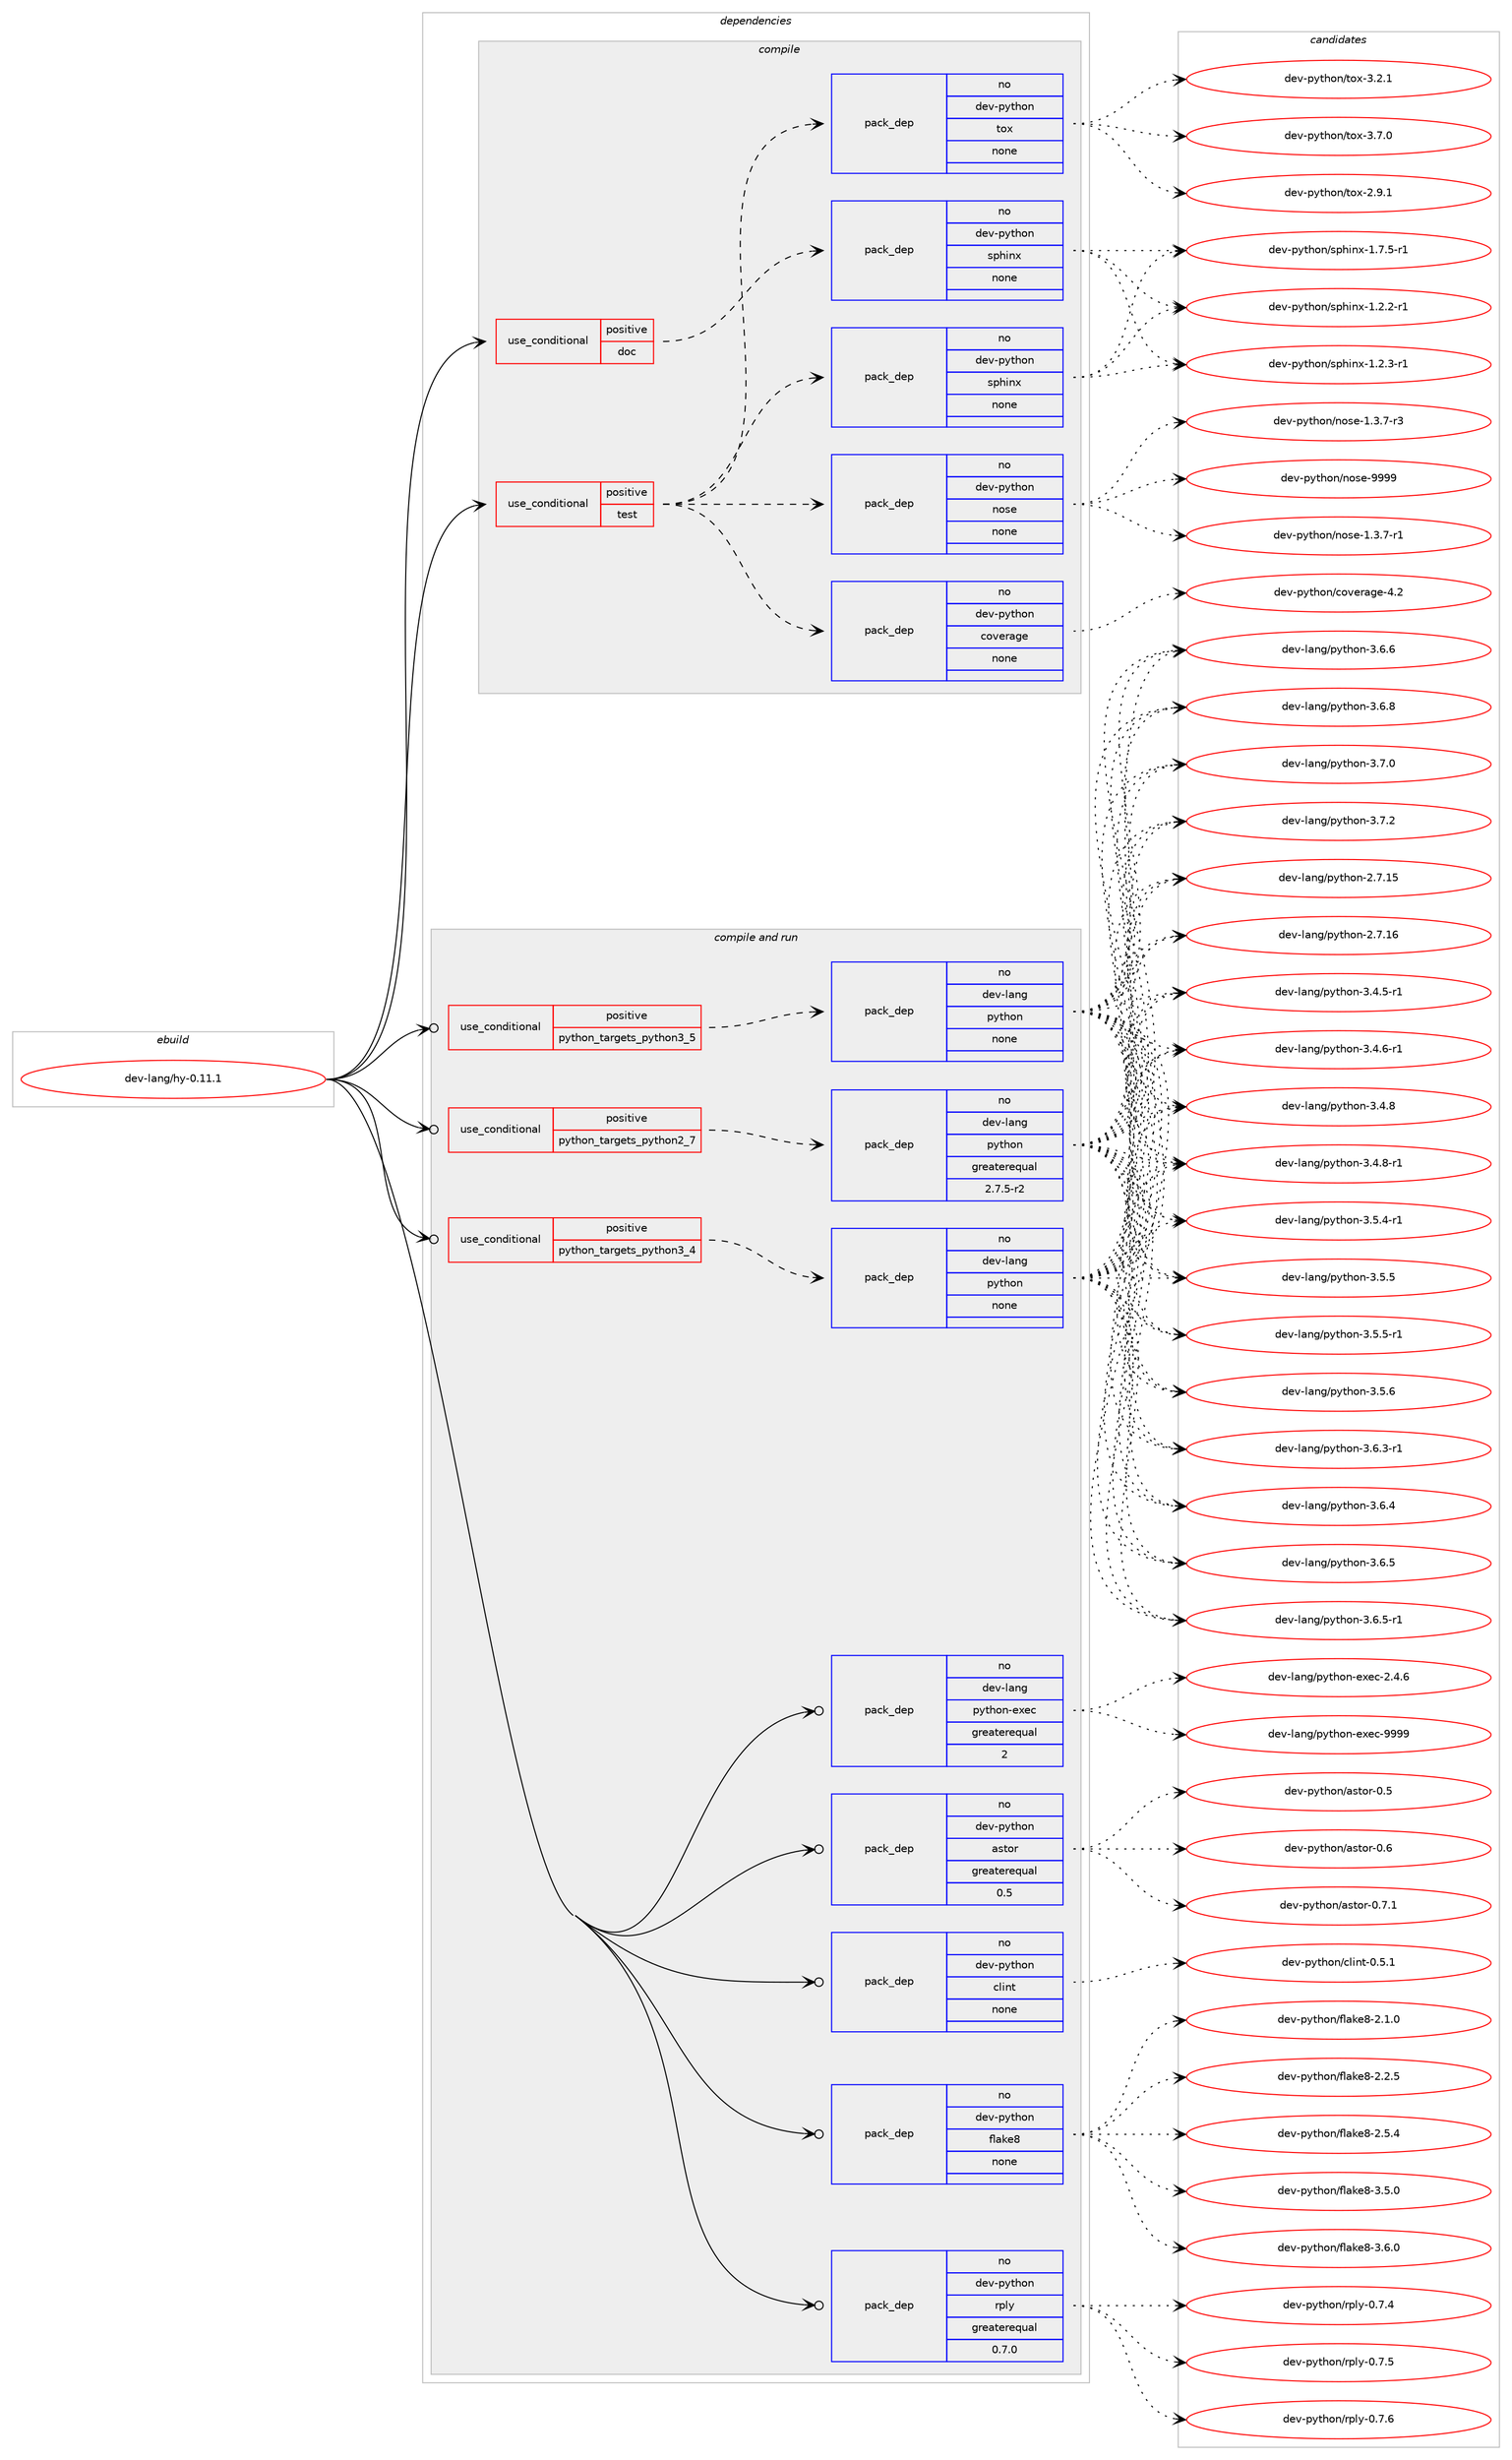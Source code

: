 digraph prolog {

# *************
# Graph options
# *************

newrank=true;
concentrate=true;
compound=true;
graph [rankdir=LR,fontname=Helvetica,fontsize=10,ranksep=1.5];#, ranksep=2.5, nodesep=0.2];
edge  [arrowhead=vee];
node  [fontname=Helvetica,fontsize=10];

# **********
# The ebuild
# **********

subgraph cluster_leftcol {
color=gray;
rank=same;
label=<<i>ebuild</i>>;
id [label="dev-lang/hy-0.11.1", color=red, width=4, href="../dev-lang/hy-0.11.1.svg"];
}

# ****************
# The dependencies
# ****************

subgraph cluster_midcol {
color=gray;
label=<<i>dependencies</i>>;
subgraph cluster_compile {
fillcolor="#eeeeee";
style=filled;
label=<<i>compile</i>>;
subgraph cond363697 {
dependency1359021 [label=<<TABLE BORDER="0" CELLBORDER="1" CELLSPACING="0" CELLPADDING="4"><TR><TD ROWSPAN="3" CELLPADDING="10">use_conditional</TD></TR><TR><TD>positive</TD></TR><TR><TD>doc</TD></TR></TABLE>>, shape=none, color=red];
subgraph pack972843 {
dependency1359022 [label=<<TABLE BORDER="0" CELLBORDER="1" CELLSPACING="0" CELLPADDING="4" WIDTH="220"><TR><TD ROWSPAN="6" CELLPADDING="30">pack_dep</TD></TR><TR><TD WIDTH="110">no</TD></TR><TR><TD>dev-python</TD></TR><TR><TD>sphinx</TD></TR><TR><TD>none</TD></TR><TR><TD></TD></TR></TABLE>>, shape=none, color=blue];
}
dependency1359021:e -> dependency1359022:w [weight=20,style="dashed",arrowhead="vee"];
}
id:e -> dependency1359021:w [weight=20,style="solid",arrowhead="vee"];
subgraph cond363698 {
dependency1359023 [label=<<TABLE BORDER="0" CELLBORDER="1" CELLSPACING="0" CELLPADDING="4"><TR><TD ROWSPAN="3" CELLPADDING="10">use_conditional</TD></TR><TR><TD>positive</TD></TR><TR><TD>test</TD></TR></TABLE>>, shape=none, color=red];
subgraph pack972844 {
dependency1359024 [label=<<TABLE BORDER="0" CELLBORDER="1" CELLSPACING="0" CELLPADDING="4" WIDTH="220"><TR><TD ROWSPAN="6" CELLPADDING="30">pack_dep</TD></TR><TR><TD WIDTH="110">no</TD></TR><TR><TD>dev-python</TD></TR><TR><TD>tox</TD></TR><TR><TD>none</TD></TR><TR><TD></TD></TR></TABLE>>, shape=none, color=blue];
}
dependency1359023:e -> dependency1359024:w [weight=20,style="dashed",arrowhead="vee"];
subgraph pack972845 {
dependency1359025 [label=<<TABLE BORDER="0" CELLBORDER="1" CELLSPACING="0" CELLPADDING="4" WIDTH="220"><TR><TD ROWSPAN="6" CELLPADDING="30">pack_dep</TD></TR><TR><TD WIDTH="110">no</TD></TR><TR><TD>dev-python</TD></TR><TR><TD>nose</TD></TR><TR><TD>none</TD></TR><TR><TD></TD></TR></TABLE>>, shape=none, color=blue];
}
dependency1359023:e -> dependency1359025:w [weight=20,style="dashed",arrowhead="vee"];
subgraph pack972846 {
dependency1359026 [label=<<TABLE BORDER="0" CELLBORDER="1" CELLSPACING="0" CELLPADDING="4" WIDTH="220"><TR><TD ROWSPAN="6" CELLPADDING="30">pack_dep</TD></TR><TR><TD WIDTH="110">no</TD></TR><TR><TD>dev-python</TD></TR><TR><TD>sphinx</TD></TR><TR><TD>none</TD></TR><TR><TD></TD></TR></TABLE>>, shape=none, color=blue];
}
dependency1359023:e -> dependency1359026:w [weight=20,style="dashed",arrowhead="vee"];
subgraph pack972847 {
dependency1359027 [label=<<TABLE BORDER="0" CELLBORDER="1" CELLSPACING="0" CELLPADDING="4" WIDTH="220"><TR><TD ROWSPAN="6" CELLPADDING="30">pack_dep</TD></TR><TR><TD WIDTH="110">no</TD></TR><TR><TD>dev-python</TD></TR><TR><TD>coverage</TD></TR><TR><TD>none</TD></TR><TR><TD></TD></TR></TABLE>>, shape=none, color=blue];
}
dependency1359023:e -> dependency1359027:w [weight=20,style="dashed",arrowhead="vee"];
}
id:e -> dependency1359023:w [weight=20,style="solid",arrowhead="vee"];
}
subgraph cluster_compileandrun {
fillcolor="#eeeeee";
style=filled;
label=<<i>compile and run</i>>;
subgraph cond363699 {
dependency1359028 [label=<<TABLE BORDER="0" CELLBORDER="1" CELLSPACING="0" CELLPADDING="4"><TR><TD ROWSPAN="3" CELLPADDING="10">use_conditional</TD></TR><TR><TD>positive</TD></TR><TR><TD>python_targets_python2_7</TD></TR></TABLE>>, shape=none, color=red];
subgraph pack972848 {
dependency1359029 [label=<<TABLE BORDER="0" CELLBORDER="1" CELLSPACING="0" CELLPADDING="4" WIDTH="220"><TR><TD ROWSPAN="6" CELLPADDING="30">pack_dep</TD></TR><TR><TD WIDTH="110">no</TD></TR><TR><TD>dev-lang</TD></TR><TR><TD>python</TD></TR><TR><TD>greaterequal</TD></TR><TR><TD>2.7.5-r2</TD></TR></TABLE>>, shape=none, color=blue];
}
dependency1359028:e -> dependency1359029:w [weight=20,style="dashed",arrowhead="vee"];
}
id:e -> dependency1359028:w [weight=20,style="solid",arrowhead="odotvee"];
subgraph cond363700 {
dependency1359030 [label=<<TABLE BORDER="0" CELLBORDER="1" CELLSPACING="0" CELLPADDING="4"><TR><TD ROWSPAN="3" CELLPADDING="10">use_conditional</TD></TR><TR><TD>positive</TD></TR><TR><TD>python_targets_python3_4</TD></TR></TABLE>>, shape=none, color=red];
subgraph pack972849 {
dependency1359031 [label=<<TABLE BORDER="0" CELLBORDER="1" CELLSPACING="0" CELLPADDING="4" WIDTH="220"><TR><TD ROWSPAN="6" CELLPADDING="30">pack_dep</TD></TR><TR><TD WIDTH="110">no</TD></TR><TR><TD>dev-lang</TD></TR><TR><TD>python</TD></TR><TR><TD>none</TD></TR><TR><TD></TD></TR></TABLE>>, shape=none, color=blue];
}
dependency1359030:e -> dependency1359031:w [weight=20,style="dashed",arrowhead="vee"];
}
id:e -> dependency1359030:w [weight=20,style="solid",arrowhead="odotvee"];
subgraph cond363701 {
dependency1359032 [label=<<TABLE BORDER="0" CELLBORDER="1" CELLSPACING="0" CELLPADDING="4"><TR><TD ROWSPAN="3" CELLPADDING="10">use_conditional</TD></TR><TR><TD>positive</TD></TR><TR><TD>python_targets_python3_5</TD></TR></TABLE>>, shape=none, color=red];
subgraph pack972850 {
dependency1359033 [label=<<TABLE BORDER="0" CELLBORDER="1" CELLSPACING="0" CELLPADDING="4" WIDTH="220"><TR><TD ROWSPAN="6" CELLPADDING="30">pack_dep</TD></TR><TR><TD WIDTH="110">no</TD></TR><TR><TD>dev-lang</TD></TR><TR><TD>python</TD></TR><TR><TD>none</TD></TR><TR><TD></TD></TR></TABLE>>, shape=none, color=blue];
}
dependency1359032:e -> dependency1359033:w [weight=20,style="dashed",arrowhead="vee"];
}
id:e -> dependency1359032:w [weight=20,style="solid",arrowhead="odotvee"];
subgraph pack972851 {
dependency1359034 [label=<<TABLE BORDER="0" CELLBORDER="1" CELLSPACING="0" CELLPADDING="4" WIDTH="220"><TR><TD ROWSPAN="6" CELLPADDING="30">pack_dep</TD></TR><TR><TD WIDTH="110">no</TD></TR><TR><TD>dev-lang</TD></TR><TR><TD>python-exec</TD></TR><TR><TD>greaterequal</TD></TR><TR><TD>2</TD></TR></TABLE>>, shape=none, color=blue];
}
id:e -> dependency1359034:w [weight=20,style="solid",arrowhead="odotvee"];
subgraph pack972852 {
dependency1359035 [label=<<TABLE BORDER="0" CELLBORDER="1" CELLSPACING="0" CELLPADDING="4" WIDTH="220"><TR><TD ROWSPAN="6" CELLPADDING="30">pack_dep</TD></TR><TR><TD WIDTH="110">no</TD></TR><TR><TD>dev-python</TD></TR><TR><TD>astor</TD></TR><TR><TD>greaterequal</TD></TR><TR><TD>0.5</TD></TR></TABLE>>, shape=none, color=blue];
}
id:e -> dependency1359035:w [weight=20,style="solid",arrowhead="odotvee"];
subgraph pack972853 {
dependency1359036 [label=<<TABLE BORDER="0" CELLBORDER="1" CELLSPACING="0" CELLPADDING="4" WIDTH="220"><TR><TD ROWSPAN="6" CELLPADDING="30">pack_dep</TD></TR><TR><TD WIDTH="110">no</TD></TR><TR><TD>dev-python</TD></TR><TR><TD>clint</TD></TR><TR><TD>none</TD></TR><TR><TD></TD></TR></TABLE>>, shape=none, color=blue];
}
id:e -> dependency1359036:w [weight=20,style="solid",arrowhead="odotvee"];
subgraph pack972854 {
dependency1359037 [label=<<TABLE BORDER="0" CELLBORDER="1" CELLSPACING="0" CELLPADDING="4" WIDTH="220"><TR><TD ROWSPAN="6" CELLPADDING="30">pack_dep</TD></TR><TR><TD WIDTH="110">no</TD></TR><TR><TD>dev-python</TD></TR><TR><TD>flake8</TD></TR><TR><TD>none</TD></TR><TR><TD></TD></TR></TABLE>>, shape=none, color=blue];
}
id:e -> dependency1359037:w [weight=20,style="solid",arrowhead="odotvee"];
subgraph pack972855 {
dependency1359038 [label=<<TABLE BORDER="0" CELLBORDER="1" CELLSPACING="0" CELLPADDING="4" WIDTH="220"><TR><TD ROWSPAN="6" CELLPADDING="30">pack_dep</TD></TR><TR><TD WIDTH="110">no</TD></TR><TR><TD>dev-python</TD></TR><TR><TD>rply</TD></TR><TR><TD>greaterequal</TD></TR><TR><TD>0.7.0</TD></TR></TABLE>>, shape=none, color=blue];
}
id:e -> dependency1359038:w [weight=20,style="solid",arrowhead="odotvee"];
}
subgraph cluster_run {
fillcolor="#eeeeee";
style=filled;
label=<<i>run</i>>;
}
}

# **************
# The candidates
# **************

subgraph cluster_choices {
rank=same;
color=gray;
label=<<i>candidates</i>>;

subgraph choice972843 {
color=black;
nodesep=1;
choice10010111845112121116104111110471151121041051101204549465046504511449 [label="dev-python/sphinx-1.2.2-r1", color=red, width=4,href="../dev-python/sphinx-1.2.2-r1.svg"];
choice10010111845112121116104111110471151121041051101204549465046514511449 [label="dev-python/sphinx-1.2.3-r1", color=red, width=4,href="../dev-python/sphinx-1.2.3-r1.svg"];
choice10010111845112121116104111110471151121041051101204549465546534511449 [label="dev-python/sphinx-1.7.5-r1", color=red, width=4,href="../dev-python/sphinx-1.7.5-r1.svg"];
dependency1359022:e -> choice10010111845112121116104111110471151121041051101204549465046504511449:w [style=dotted,weight="100"];
dependency1359022:e -> choice10010111845112121116104111110471151121041051101204549465046514511449:w [style=dotted,weight="100"];
dependency1359022:e -> choice10010111845112121116104111110471151121041051101204549465546534511449:w [style=dotted,weight="100"];
}
subgraph choice972844 {
color=black;
nodesep=1;
choice1001011184511212111610411111047116111120455046574649 [label="dev-python/tox-2.9.1", color=red, width=4,href="../dev-python/tox-2.9.1.svg"];
choice1001011184511212111610411111047116111120455146504649 [label="dev-python/tox-3.2.1", color=red, width=4,href="../dev-python/tox-3.2.1.svg"];
choice1001011184511212111610411111047116111120455146554648 [label="dev-python/tox-3.7.0", color=red, width=4,href="../dev-python/tox-3.7.0.svg"];
dependency1359024:e -> choice1001011184511212111610411111047116111120455046574649:w [style=dotted,weight="100"];
dependency1359024:e -> choice1001011184511212111610411111047116111120455146504649:w [style=dotted,weight="100"];
dependency1359024:e -> choice1001011184511212111610411111047116111120455146554648:w [style=dotted,weight="100"];
}
subgraph choice972845 {
color=black;
nodesep=1;
choice10010111845112121116104111110471101111151014549465146554511449 [label="dev-python/nose-1.3.7-r1", color=red, width=4,href="../dev-python/nose-1.3.7-r1.svg"];
choice10010111845112121116104111110471101111151014549465146554511451 [label="dev-python/nose-1.3.7-r3", color=red, width=4,href="../dev-python/nose-1.3.7-r3.svg"];
choice10010111845112121116104111110471101111151014557575757 [label="dev-python/nose-9999", color=red, width=4,href="../dev-python/nose-9999.svg"];
dependency1359025:e -> choice10010111845112121116104111110471101111151014549465146554511449:w [style=dotted,weight="100"];
dependency1359025:e -> choice10010111845112121116104111110471101111151014549465146554511451:w [style=dotted,weight="100"];
dependency1359025:e -> choice10010111845112121116104111110471101111151014557575757:w [style=dotted,weight="100"];
}
subgraph choice972846 {
color=black;
nodesep=1;
choice10010111845112121116104111110471151121041051101204549465046504511449 [label="dev-python/sphinx-1.2.2-r1", color=red, width=4,href="../dev-python/sphinx-1.2.2-r1.svg"];
choice10010111845112121116104111110471151121041051101204549465046514511449 [label="dev-python/sphinx-1.2.3-r1", color=red, width=4,href="../dev-python/sphinx-1.2.3-r1.svg"];
choice10010111845112121116104111110471151121041051101204549465546534511449 [label="dev-python/sphinx-1.7.5-r1", color=red, width=4,href="../dev-python/sphinx-1.7.5-r1.svg"];
dependency1359026:e -> choice10010111845112121116104111110471151121041051101204549465046504511449:w [style=dotted,weight="100"];
dependency1359026:e -> choice10010111845112121116104111110471151121041051101204549465046514511449:w [style=dotted,weight="100"];
dependency1359026:e -> choice10010111845112121116104111110471151121041051101204549465546534511449:w [style=dotted,weight="100"];
}
subgraph choice972847 {
color=black;
nodesep=1;
choice1001011184511212111610411111047991111181011149710310145524650 [label="dev-python/coverage-4.2", color=red, width=4,href="../dev-python/coverage-4.2.svg"];
dependency1359027:e -> choice1001011184511212111610411111047991111181011149710310145524650:w [style=dotted,weight="100"];
}
subgraph choice972848 {
color=black;
nodesep=1;
choice10010111845108971101034711212111610411111045504655464953 [label="dev-lang/python-2.7.15", color=red, width=4,href="../dev-lang/python-2.7.15.svg"];
choice10010111845108971101034711212111610411111045504655464954 [label="dev-lang/python-2.7.16", color=red, width=4,href="../dev-lang/python-2.7.16.svg"];
choice1001011184510897110103471121211161041111104551465246534511449 [label="dev-lang/python-3.4.5-r1", color=red, width=4,href="../dev-lang/python-3.4.5-r1.svg"];
choice1001011184510897110103471121211161041111104551465246544511449 [label="dev-lang/python-3.4.6-r1", color=red, width=4,href="../dev-lang/python-3.4.6-r1.svg"];
choice100101118451089711010347112121116104111110455146524656 [label="dev-lang/python-3.4.8", color=red, width=4,href="../dev-lang/python-3.4.8.svg"];
choice1001011184510897110103471121211161041111104551465246564511449 [label="dev-lang/python-3.4.8-r1", color=red, width=4,href="../dev-lang/python-3.4.8-r1.svg"];
choice1001011184510897110103471121211161041111104551465346524511449 [label="dev-lang/python-3.5.4-r1", color=red, width=4,href="../dev-lang/python-3.5.4-r1.svg"];
choice100101118451089711010347112121116104111110455146534653 [label="dev-lang/python-3.5.5", color=red, width=4,href="../dev-lang/python-3.5.5.svg"];
choice1001011184510897110103471121211161041111104551465346534511449 [label="dev-lang/python-3.5.5-r1", color=red, width=4,href="../dev-lang/python-3.5.5-r1.svg"];
choice100101118451089711010347112121116104111110455146534654 [label="dev-lang/python-3.5.6", color=red, width=4,href="../dev-lang/python-3.5.6.svg"];
choice1001011184510897110103471121211161041111104551465446514511449 [label="dev-lang/python-3.6.3-r1", color=red, width=4,href="../dev-lang/python-3.6.3-r1.svg"];
choice100101118451089711010347112121116104111110455146544652 [label="dev-lang/python-3.6.4", color=red, width=4,href="../dev-lang/python-3.6.4.svg"];
choice100101118451089711010347112121116104111110455146544653 [label="dev-lang/python-3.6.5", color=red, width=4,href="../dev-lang/python-3.6.5.svg"];
choice1001011184510897110103471121211161041111104551465446534511449 [label="dev-lang/python-3.6.5-r1", color=red, width=4,href="../dev-lang/python-3.6.5-r1.svg"];
choice100101118451089711010347112121116104111110455146544654 [label="dev-lang/python-3.6.6", color=red, width=4,href="../dev-lang/python-3.6.6.svg"];
choice100101118451089711010347112121116104111110455146544656 [label="dev-lang/python-3.6.8", color=red, width=4,href="../dev-lang/python-3.6.8.svg"];
choice100101118451089711010347112121116104111110455146554648 [label="dev-lang/python-3.7.0", color=red, width=4,href="../dev-lang/python-3.7.0.svg"];
choice100101118451089711010347112121116104111110455146554650 [label="dev-lang/python-3.7.2", color=red, width=4,href="../dev-lang/python-3.7.2.svg"];
dependency1359029:e -> choice10010111845108971101034711212111610411111045504655464953:w [style=dotted,weight="100"];
dependency1359029:e -> choice10010111845108971101034711212111610411111045504655464954:w [style=dotted,weight="100"];
dependency1359029:e -> choice1001011184510897110103471121211161041111104551465246534511449:w [style=dotted,weight="100"];
dependency1359029:e -> choice1001011184510897110103471121211161041111104551465246544511449:w [style=dotted,weight="100"];
dependency1359029:e -> choice100101118451089711010347112121116104111110455146524656:w [style=dotted,weight="100"];
dependency1359029:e -> choice1001011184510897110103471121211161041111104551465246564511449:w [style=dotted,weight="100"];
dependency1359029:e -> choice1001011184510897110103471121211161041111104551465346524511449:w [style=dotted,weight="100"];
dependency1359029:e -> choice100101118451089711010347112121116104111110455146534653:w [style=dotted,weight="100"];
dependency1359029:e -> choice1001011184510897110103471121211161041111104551465346534511449:w [style=dotted,weight="100"];
dependency1359029:e -> choice100101118451089711010347112121116104111110455146534654:w [style=dotted,weight="100"];
dependency1359029:e -> choice1001011184510897110103471121211161041111104551465446514511449:w [style=dotted,weight="100"];
dependency1359029:e -> choice100101118451089711010347112121116104111110455146544652:w [style=dotted,weight="100"];
dependency1359029:e -> choice100101118451089711010347112121116104111110455146544653:w [style=dotted,weight="100"];
dependency1359029:e -> choice1001011184510897110103471121211161041111104551465446534511449:w [style=dotted,weight="100"];
dependency1359029:e -> choice100101118451089711010347112121116104111110455146544654:w [style=dotted,weight="100"];
dependency1359029:e -> choice100101118451089711010347112121116104111110455146544656:w [style=dotted,weight="100"];
dependency1359029:e -> choice100101118451089711010347112121116104111110455146554648:w [style=dotted,weight="100"];
dependency1359029:e -> choice100101118451089711010347112121116104111110455146554650:w [style=dotted,weight="100"];
}
subgraph choice972849 {
color=black;
nodesep=1;
choice10010111845108971101034711212111610411111045504655464953 [label="dev-lang/python-2.7.15", color=red, width=4,href="../dev-lang/python-2.7.15.svg"];
choice10010111845108971101034711212111610411111045504655464954 [label="dev-lang/python-2.7.16", color=red, width=4,href="../dev-lang/python-2.7.16.svg"];
choice1001011184510897110103471121211161041111104551465246534511449 [label="dev-lang/python-3.4.5-r1", color=red, width=4,href="../dev-lang/python-3.4.5-r1.svg"];
choice1001011184510897110103471121211161041111104551465246544511449 [label="dev-lang/python-3.4.6-r1", color=red, width=4,href="../dev-lang/python-3.4.6-r1.svg"];
choice100101118451089711010347112121116104111110455146524656 [label="dev-lang/python-3.4.8", color=red, width=4,href="../dev-lang/python-3.4.8.svg"];
choice1001011184510897110103471121211161041111104551465246564511449 [label="dev-lang/python-3.4.8-r1", color=red, width=4,href="../dev-lang/python-3.4.8-r1.svg"];
choice1001011184510897110103471121211161041111104551465346524511449 [label="dev-lang/python-3.5.4-r1", color=red, width=4,href="../dev-lang/python-3.5.4-r1.svg"];
choice100101118451089711010347112121116104111110455146534653 [label="dev-lang/python-3.5.5", color=red, width=4,href="../dev-lang/python-3.5.5.svg"];
choice1001011184510897110103471121211161041111104551465346534511449 [label="dev-lang/python-3.5.5-r1", color=red, width=4,href="../dev-lang/python-3.5.5-r1.svg"];
choice100101118451089711010347112121116104111110455146534654 [label="dev-lang/python-3.5.6", color=red, width=4,href="../dev-lang/python-3.5.6.svg"];
choice1001011184510897110103471121211161041111104551465446514511449 [label="dev-lang/python-3.6.3-r1", color=red, width=4,href="../dev-lang/python-3.6.3-r1.svg"];
choice100101118451089711010347112121116104111110455146544652 [label="dev-lang/python-3.6.4", color=red, width=4,href="../dev-lang/python-3.6.4.svg"];
choice100101118451089711010347112121116104111110455146544653 [label="dev-lang/python-3.6.5", color=red, width=4,href="../dev-lang/python-3.6.5.svg"];
choice1001011184510897110103471121211161041111104551465446534511449 [label="dev-lang/python-3.6.5-r1", color=red, width=4,href="../dev-lang/python-3.6.5-r1.svg"];
choice100101118451089711010347112121116104111110455146544654 [label="dev-lang/python-3.6.6", color=red, width=4,href="../dev-lang/python-3.6.6.svg"];
choice100101118451089711010347112121116104111110455146544656 [label="dev-lang/python-3.6.8", color=red, width=4,href="../dev-lang/python-3.6.8.svg"];
choice100101118451089711010347112121116104111110455146554648 [label="dev-lang/python-3.7.0", color=red, width=4,href="../dev-lang/python-3.7.0.svg"];
choice100101118451089711010347112121116104111110455146554650 [label="dev-lang/python-3.7.2", color=red, width=4,href="../dev-lang/python-3.7.2.svg"];
dependency1359031:e -> choice10010111845108971101034711212111610411111045504655464953:w [style=dotted,weight="100"];
dependency1359031:e -> choice10010111845108971101034711212111610411111045504655464954:w [style=dotted,weight="100"];
dependency1359031:e -> choice1001011184510897110103471121211161041111104551465246534511449:w [style=dotted,weight="100"];
dependency1359031:e -> choice1001011184510897110103471121211161041111104551465246544511449:w [style=dotted,weight="100"];
dependency1359031:e -> choice100101118451089711010347112121116104111110455146524656:w [style=dotted,weight="100"];
dependency1359031:e -> choice1001011184510897110103471121211161041111104551465246564511449:w [style=dotted,weight="100"];
dependency1359031:e -> choice1001011184510897110103471121211161041111104551465346524511449:w [style=dotted,weight="100"];
dependency1359031:e -> choice100101118451089711010347112121116104111110455146534653:w [style=dotted,weight="100"];
dependency1359031:e -> choice1001011184510897110103471121211161041111104551465346534511449:w [style=dotted,weight="100"];
dependency1359031:e -> choice100101118451089711010347112121116104111110455146534654:w [style=dotted,weight="100"];
dependency1359031:e -> choice1001011184510897110103471121211161041111104551465446514511449:w [style=dotted,weight="100"];
dependency1359031:e -> choice100101118451089711010347112121116104111110455146544652:w [style=dotted,weight="100"];
dependency1359031:e -> choice100101118451089711010347112121116104111110455146544653:w [style=dotted,weight="100"];
dependency1359031:e -> choice1001011184510897110103471121211161041111104551465446534511449:w [style=dotted,weight="100"];
dependency1359031:e -> choice100101118451089711010347112121116104111110455146544654:w [style=dotted,weight="100"];
dependency1359031:e -> choice100101118451089711010347112121116104111110455146544656:w [style=dotted,weight="100"];
dependency1359031:e -> choice100101118451089711010347112121116104111110455146554648:w [style=dotted,weight="100"];
dependency1359031:e -> choice100101118451089711010347112121116104111110455146554650:w [style=dotted,weight="100"];
}
subgraph choice972850 {
color=black;
nodesep=1;
choice10010111845108971101034711212111610411111045504655464953 [label="dev-lang/python-2.7.15", color=red, width=4,href="../dev-lang/python-2.7.15.svg"];
choice10010111845108971101034711212111610411111045504655464954 [label="dev-lang/python-2.7.16", color=red, width=4,href="../dev-lang/python-2.7.16.svg"];
choice1001011184510897110103471121211161041111104551465246534511449 [label="dev-lang/python-3.4.5-r1", color=red, width=4,href="../dev-lang/python-3.4.5-r1.svg"];
choice1001011184510897110103471121211161041111104551465246544511449 [label="dev-lang/python-3.4.6-r1", color=red, width=4,href="../dev-lang/python-3.4.6-r1.svg"];
choice100101118451089711010347112121116104111110455146524656 [label="dev-lang/python-3.4.8", color=red, width=4,href="../dev-lang/python-3.4.8.svg"];
choice1001011184510897110103471121211161041111104551465246564511449 [label="dev-lang/python-3.4.8-r1", color=red, width=4,href="../dev-lang/python-3.4.8-r1.svg"];
choice1001011184510897110103471121211161041111104551465346524511449 [label="dev-lang/python-3.5.4-r1", color=red, width=4,href="../dev-lang/python-3.5.4-r1.svg"];
choice100101118451089711010347112121116104111110455146534653 [label="dev-lang/python-3.5.5", color=red, width=4,href="../dev-lang/python-3.5.5.svg"];
choice1001011184510897110103471121211161041111104551465346534511449 [label="dev-lang/python-3.5.5-r1", color=red, width=4,href="../dev-lang/python-3.5.5-r1.svg"];
choice100101118451089711010347112121116104111110455146534654 [label="dev-lang/python-3.5.6", color=red, width=4,href="../dev-lang/python-3.5.6.svg"];
choice1001011184510897110103471121211161041111104551465446514511449 [label="dev-lang/python-3.6.3-r1", color=red, width=4,href="../dev-lang/python-3.6.3-r1.svg"];
choice100101118451089711010347112121116104111110455146544652 [label="dev-lang/python-3.6.4", color=red, width=4,href="../dev-lang/python-3.6.4.svg"];
choice100101118451089711010347112121116104111110455146544653 [label="dev-lang/python-3.6.5", color=red, width=4,href="../dev-lang/python-3.6.5.svg"];
choice1001011184510897110103471121211161041111104551465446534511449 [label="dev-lang/python-3.6.5-r1", color=red, width=4,href="../dev-lang/python-3.6.5-r1.svg"];
choice100101118451089711010347112121116104111110455146544654 [label="dev-lang/python-3.6.6", color=red, width=4,href="../dev-lang/python-3.6.6.svg"];
choice100101118451089711010347112121116104111110455146544656 [label="dev-lang/python-3.6.8", color=red, width=4,href="../dev-lang/python-3.6.8.svg"];
choice100101118451089711010347112121116104111110455146554648 [label="dev-lang/python-3.7.0", color=red, width=4,href="../dev-lang/python-3.7.0.svg"];
choice100101118451089711010347112121116104111110455146554650 [label="dev-lang/python-3.7.2", color=red, width=4,href="../dev-lang/python-3.7.2.svg"];
dependency1359033:e -> choice10010111845108971101034711212111610411111045504655464953:w [style=dotted,weight="100"];
dependency1359033:e -> choice10010111845108971101034711212111610411111045504655464954:w [style=dotted,weight="100"];
dependency1359033:e -> choice1001011184510897110103471121211161041111104551465246534511449:w [style=dotted,weight="100"];
dependency1359033:e -> choice1001011184510897110103471121211161041111104551465246544511449:w [style=dotted,weight="100"];
dependency1359033:e -> choice100101118451089711010347112121116104111110455146524656:w [style=dotted,weight="100"];
dependency1359033:e -> choice1001011184510897110103471121211161041111104551465246564511449:w [style=dotted,weight="100"];
dependency1359033:e -> choice1001011184510897110103471121211161041111104551465346524511449:w [style=dotted,weight="100"];
dependency1359033:e -> choice100101118451089711010347112121116104111110455146534653:w [style=dotted,weight="100"];
dependency1359033:e -> choice1001011184510897110103471121211161041111104551465346534511449:w [style=dotted,weight="100"];
dependency1359033:e -> choice100101118451089711010347112121116104111110455146534654:w [style=dotted,weight="100"];
dependency1359033:e -> choice1001011184510897110103471121211161041111104551465446514511449:w [style=dotted,weight="100"];
dependency1359033:e -> choice100101118451089711010347112121116104111110455146544652:w [style=dotted,weight="100"];
dependency1359033:e -> choice100101118451089711010347112121116104111110455146544653:w [style=dotted,weight="100"];
dependency1359033:e -> choice1001011184510897110103471121211161041111104551465446534511449:w [style=dotted,weight="100"];
dependency1359033:e -> choice100101118451089711010347112121116104111110455146544654:w [style=dotted,weight="100"];
dependency1359033:e -> choice100101118451089711010347112121116104111110455146544656:w [style=dotted,weight="100"];
dependency1359033:e -> choice100101118451089711010347112121116104111110455146554648:w [style=dotted,weight="100"];
dependency1359033:e -> choice100101118451089711010347112121116104111110455146554650:w [style=dotted,weight="100"];
}
subgraph choice972851 {
color=black;
nodesep=1;
choice1001011184510897110103471121211161041111104510112010199455046524654 [label="dev-lang/python-exec-2.4.6", color=red, width=4,href="../dev-lang/python-exec-2.4.6.svg"];
choice10010111845108971101034711212111610411111045101120101994557575757 [label="dev-lang/python-exec-9999", color=red, width=4,href="../dev-lang/python-exec-9999.svg"];
dependency1359034:e -> choice1001011184510897110103471121211161041111104510112010199455046524654:w [style=dotted,weight="100"];
dependency1359034:e -> choice10010111845108971101034711212111610411111045101120101994557575757:w [style=dotted,weight="100"];
}
subgraph choice972852 {
color=black;
nodesep=1;
choice10010111845112121116104111110479711511611111445484653 [label="dev-python/astor-0.5", color=red, width=4,href="../dev-python/astor-0.5.svg"];
choice10010111845112121116104111110479711511611111445484654 [label="dev-python/astor-0.6", color=red, width=4,href="../dev-python/astor-0.6.svg"];
choice100101118451121211161041111104797115116111114454846554649 [label="dev-python/astor-0.7.1", color=red, width=4,href="../dev-python/astor-0.7.1.svg"];
dependency1359035:e -> choice10010111845112121116104111110479711511611111445484653:w [style=dotted,weight="100"];
dependency1359035:e -> choice10010111845112121116104111110479711511611111445484654:w [style=dotted,weight="100"];
dependency1359035:e -> choice100101118451121211161041111104797115116111114454846554649:w [style=dotted,weight="100"];
}
subgraph choice972853 {
color=black;
nodesep=1;
choice100101118451121211161041111104799108105110116454846534649 [label="dev-python/clint-0.5.1", color=red, width=4,href="../dev-python/clint-0.5.1.svg"];
dependency1359036:e -> choice100101118451121211161041111104799108105110116454846534649:w [style=dotted,weight="100"];
}
subgraph choice972854 {
color=black;
nodesep=1;
choice10010111845112121116104111110471021089710710156455046494648 [label="dev-python/flake8-2.1.0", color=red, width=4,href="../dev-python/flake8-2.1.0.svg"];
choice10010111845112121116104111110471021089710710156455046504653 [label="dev-python/flake8-2.2.5", color=red, width=4,href="../dev-python/flake8-2.2.5.svg"];
choice10010111845112121116104111110471021089710710156455046534652 [label="dev-python/flake8-2.5.4", color=red, width=4,href="../dev-python/flake8-2.5.4.svg"];
choice10010111845112121116104111110471021089710710156455146534648 [label="dev-python/flake8-3.5.0", color=red, width=4,href="../dev-python/flake8-3.5.0.svg"];
choice10010111845112121116104111110471021089710710156455146544648 [label="dev-python/flake8-3.6.0", color=red, width=4,href="../dev-python/flake8-3.6.0.svg"];
dependency1359037:e -> choice10010111845112121116104111110471021089710710156455046494648:w [style=dotted,weight="100"];
dependency1359037:e -> choice10010111845112121116104111110471021089710710156455046504653:w [style=dotted,weight="100"];
dependency1359037:e -> choice10010111845112121116104111110471021089710710156455046534652:w [style=dotted,weight="100"];
dependency1359037:e -> choice10010111845112121116104111110471021089710710156455146534648:w [style=dotted,weight="100"];
dependency1359037:e -> choice10010111845112121116104111110471021089710710156455146544648:w [style=dotted,weight="100"];
}
subgraph choice972855 {
color=black;
nodesep=1;
choice1001011184511212111610411111047114112108121454846554652 [label="dev-python/rply-0.7.4", color=red, width=4,href="../dev-python/rply-0.7.4.svg"];
choice1001011184511212111610411111047114112108121454846554653 [label="dev-python/rply-0.7.5", color=red, width=4,href="../dev-python/rply-0.7.5.svg"];
choice1001011184511212111610411111047114112108121454846554654 [label="dev-python/rply-0.7.6", color=red, width=4,href="../dev-python/rply-0.7.6.svg"];
dependency1359038:e -> choice1001011184511212111610411111047114112108121454846554652:w [style=dotted,weight="100"];
dependency1359038:e -> choice1001011184511212111610411111047114112108121454846554653:w [style=dotted,weight="100"];
dependency1359038:e -> choice1001011184511212111610411111047114112108121454846554654:w [style=dotted,weight="100"];
}
}

}
